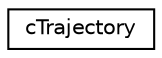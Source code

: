 digraph "Graphical Class Hierarchy"
{
 // LATEX_PDF_SIZE
  edge [fontname="Helvetica",fontsize="10",labelfontname="Helvetica",labelfontsize="10"];
  node [fontname="Helvetica",fontsize="10",shape=record];
  rankdir="LR";
  Node0 [label="cTrajectory",height=0.2,width=0.4,color="black", fillcolor="white", style="filled",URL="$classc_trajectory.html",tooltip=" "];
}
